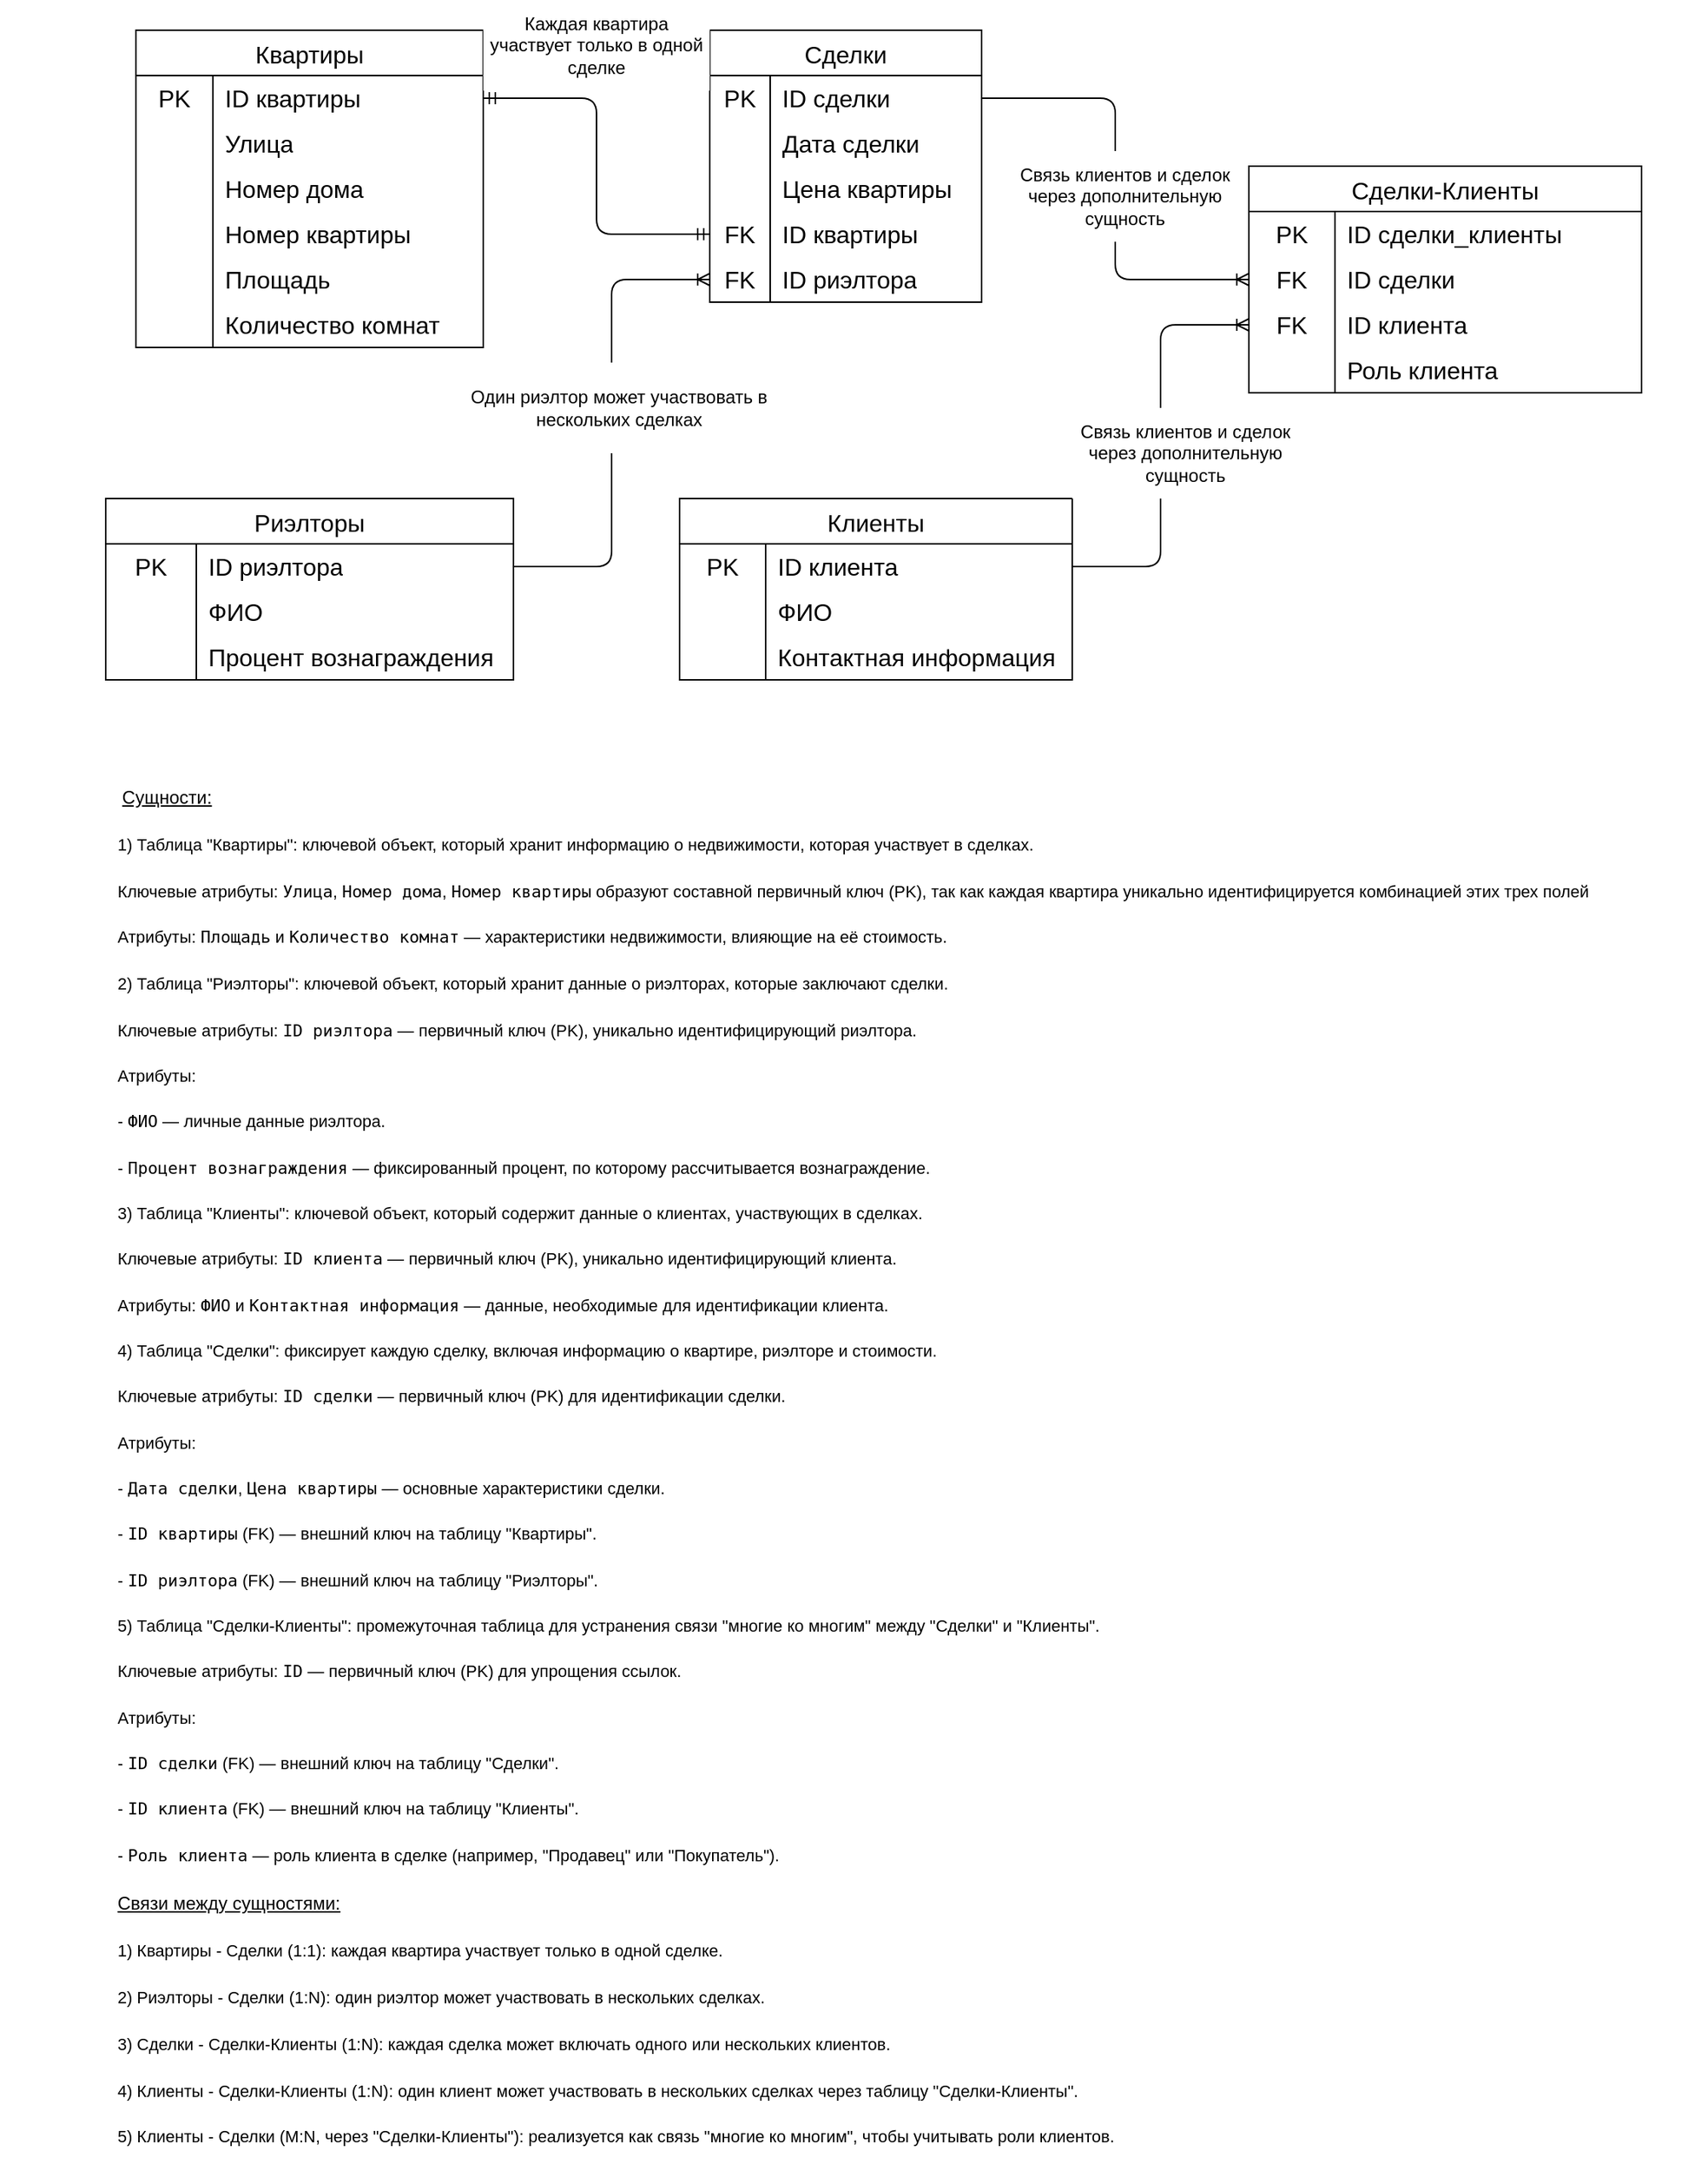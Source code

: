<mxfile version="25.0.1">
  <diagram id="C5RBs43oDa-KdzZeNtuy" name="Page-1">
    <mxGraphModel dx="1120" dy="479" grid="1" gridSize="10" guides="1" tooltips="1" connect="1" arrows="1" fold="1" page="1" pageScale="1" pageWidth="827" pageHeight="1169" math="0" shadow="0">
      <root>
        <mxCell id="WIyWlLk6GJQsqaUBKTNV-0" />
        <mxCell id="WIyWlLk6GJQsqaUBKTNV-1" parent="WIyWlLk6GJQsqaUBKTNV-0" />
        <mxCell id="dPLS2fSIt769qiIRtILJ-6" value="Квартиры" style="shape=table;startSize=30;container=1;collapsible=0;childLayout=tableLayout;fixedRows=1;rowLines=0;fontStyle=0;fontSize=16;shadow=0;swimlaneLine=1;" parent="WIyWlLk6GJQsqaUBKTNV-1" vertex="1">
          <mxGeometry x="90" y="130" width="230" height="210" as="geometry" />
        </mxCell>
        <mxCell id="gTx_rRAlytmX4O4wb1nv-0" style="shape=tableRow;horizontal=0;startSize=0;swimlaneHead=0;swimlaneBody=0;top=0;left=0;bottom=0;right=0;collapsible=0;dropTarget=0;fillColor=none;points=[[0,0.5],[1,0.5]];portConstraint=eastwest;strokeColor=inherit;fontSize=16;" vertex="1" parent="dPLS2fSIt769qiIRtILJ-6">
          <mxGeometry y="30" width="230" height="30" as="geometry" />
        </mxCell>
        <mxCell id="gTx_rRAlytmX4O4wb1nv-1" value="PK" style="shape=partialRectangle;html=1;whiteSpace=wrap;connectable=0;fillColor=none;top=0;left=0;bottom=0;right=0;overflow=hidden;pointerEvents=1;strokeColor=inherit;fontSize=16;perimeterSpacing=1;" vertex="1" parent="gTx_rRAlytmX4O4wb1nv-0">
          <mxGeometry width="51" height="30" as="geometry">
            <mxRectangle width="51" height="30" as="alternateBounds" />
          </mxGeometry>
        </mxCell>
        <mxCell id="gTx_rRAlytmX4O4wb1nv-2" value="ID квартиры" style="shape=partialRectangle;html=1;whiteSpace=wrap;connectable=0;top=0;left=0;bottom=0;right=0;align=left;spacingLeft=6;overflow=hidden;fontSize=16;fillColor=none;" vertex="1" parent="gTx_rRAlytmX4O4wb1nv-0">
          <mxGeometry x="51" width="179" height="30" as="geometry">
            <mxRectangle width="179" height="30" as="alternateBounds" />
          </mxGeometry>
        </mxCell>
        <mxCell id="dPLS2fSIt769qiIRtILJ-7" value="" style="shape=tableRow;horizontal=0;startSize=0;swimlaneHead=0;swimlaneBody=0;top=0;left=0;bottom=0;right=0;collapsible=0;dropTarget=0;fillColor=none;points=[[0,0.5],[1,0.5]];portConstraint=eastwest;strokeColor=inherit;fontSize=16;" parent="dPLS2fSIt769qiIRtILJ-6" vertex="1">
          <mxGeometry y="60" width="230" height="30" as="geometry" />
        </mxCell>
        <mxCell id="dPLS2fSIt769qiIRtILJ-8" value="" style="shape=partialRectangle;html=1;whiteSpace=wrap;connectable=0;fillColor=none;top=0;left=0;bottom=0;right=0;overflow=hidden;pointerEvents=1;strokeColor=inherit;fontSize=16;perimeterSpacing=1;" parent="dPLS2fSIt769qiIRtILJ-7" vertex="1">
          <mxGeometry width="51" height="30" as="geometry">
            <mxRectangle width="51" height="30" as="alternateBounds" />
          </mxGeometry>
        </mxCell>
        <mxCell id="dPLS2fSIt769qiIRtILJ-9" value="Улица" style="shape=partialRectangle;html=1;whiteSpace=wrap;connectable=0;top=0;left=0;bottom=0;right=0;align=left;spacingLeft=6;overflow=hidden;fontSize=16;fillColor=none;" parent="dPLS2fSIt769qiIRtILJ-7" vertex="1">
          <mxGeometry x="51" width="179" height="30" as="geometry">
            <mxRectangle width="179" height="30" as="alternateBounds" />
          </mxGeometry>
        </mxCell>
        <mxCell id="dPLS2fSIt769qiIRtILJ-10" value="" style="shape=tableRow;horizontal=0;startSize=0;swimlaneHead=0;swimlaneBody=0;top=0;left=0;bottom=0;right=0;collapsible=0;dropTarget=0;fillColor=none;points=[[0,0.5],[1,0.5]];portConstraint=eastwest;strokeColor=inherit;fontSize=16;" parent="dPLS2fSIt769qiIRtILJ-6" vertex="1">
          <mxGeometry y="90" width="230" height="30" as="geometry" />
        </mxCell>
        <mxCell id="dPLS2fSIt769qiIRtILJ-11" value="" style="shape=partialRectangle;html=1;whiteSpace=wrap;connectable=0;fillColor=none;top=0;left=0;bottom=0;right=0;overflow=hidden;strokeColor=inherit;fontSize=16;" parent="dPLS2fSIt769qiIRtILJ-10" vertex="1">
          <mxGeometry width="51" height="30" as="geometry">
            <mxRectangle width="51" height="30" as="alternateBounds" />
          </mxGeometry>
        </mxCell>
        <mxCell id="dPLS2fSIt769qiIRtILJ-12" value="Номер дома" style="shape=partialRectangle;html=1;whiteSpace=wrap;connectable=0;fillColor=none;top=0;left=0;bottom=0;right=0;align=left;spacingLeft=6;overflow=hidden;strokeColor=inherit;fontSize=16;" parent="dPLS2fSIt769qiIRtILJ-10" vertex="1">
          <mxGeometry x="51" width="179" height="30" as="geometry">
            <mxRectangle width="179" height="30" as="alternateBounds" />
          </mxGeometry>
        </mxCell>
        <mxCell id="dPLS2fSIt769qiIRtILJ-13" value="" style="shape=tableRow;horizontal=0;startSize=0;swimlaneHead=0;swimlaneBody=0;top=0;left=0;bottom=0;right=0;collapsible=0;dropTarget=0;fillColor=none;points=[[0,0.5],[1,0.5]];portConstraint=eastwest;strokeColor=inherit;fontSize=16;" parent="dPLS2fSIt769qiIRtILJ-6" vertex="1">
          <mxGeometry y="120" width="230" height="30" as="geometry" />
        </mxCell>
        <mxCell id="dPLS2fSIt769qiIRtILJ-14" value="" style="shape=partialRectangle;html=1;whiteSpace=wrap;connectable=0;fillColor=none;top=0;left=0;bottom=0;right=0;overflow=hidden;strokeColor=inherit;fontSize=16;" parent="dPLS2fSIt769qiIRtILJ-13" vertex="1">
          <mxGeometry width="51" height="30" as="geometry">
            <mxRectangle width="51" height="30" as="alternateBounds" />
          </mxGeometry>
        </mxCell>
        <mxCell id="dPLS2fSIt769qiIRtILJ-15" value="Номер квартиры" style="shape=partialRectangle;html=1;whiteSpace=wrap;connectable=0;fillColor=none;top=0;left=0;bottom=0;right=0;align=left;spacingLeft=6;overflow=hidden;strokeColor=inherit;fontSize=16;" parent="dPLS2fSIt769qiIRtILJ-13" vertex="1">
          <mxGeometry x="51" width="179" height="30" as="geometry">
            <mxRectangle width="179" height="30" as="alternateBounds" />
          </mxGeometry>
        </mxCell>
        <mxCell id="dPLS2fSIt769qiIRtILJ-56" style="shape=tableRow;horizontal=0;startSize=0;swimlaneHead=0;swimlaneBody=0;top=0;left=0;bottom=0;right=0;collapsible=0;dropTarget=0;fillColor=none;points=[[0,0.5],[1,0.5]];portConstraint=eastwest;strokeColor=inherit;fontSize=16;" parent="dPLS2fSIt769qiIRtILJ-6" vertex="1">
          <mxGeometry y="150" width="230" height="30" as="geometry" />
        </mxCell>
        <mxCell id="dPLS2fSIt769qiIRtILJ-57" style="shape=partialRectangle;html=1;whiteSpace=wrap;connectable=0;fillColor=none;top=0;left=0;bottom=0;right=0;overflow=hidden;strokeColor=inherit;fontSize=16;" parent="dPLS2fSIt769qiIRtILJ-56" vertex="1">
          <mxGeometry width="51" height="30" as="geometry">
            <mxRectangle width="51" height="30" as="alternateBounds" />
          </mxGeometry>
        </mxCell>
        <mxCell id="dPLS2fSIt769qiIRtILJ-58" value="Площадь" style="shape=partialRectangle;html=1;whiteSpace=wrap;connectable=0;fillColor=none;top=0;left=0;bottom=0;right=0;align=left;spacingLeft=6;overflow=hidden;strokeColor=inherit;fontSize=16;" parent="dPLS2fSIt769qiIRtILJ-56" vertex="1">
          <mxGeometry x="51" width="179" height="30" as="geometry">
            <mxRectangle width="179" height="30" as="alternateBounds" />
          </mxGeometry>
        </mxCell>
        <mxCell id="dPLS2fSIt769qiIRtILJ-59" style="shape=tableRow;horizontal=0;startSize=0;swimlaneHead=0;swimlaneBody=0;top=0;left=0;bottom=0;right=0;collapsible=0;dropTarget=0;fillColor=none;points=[[0,0.5],[1,0.5]];portConstraint=eastwest;strokeColor=inherit;fontSize=16;" parent="dPLS2fSIt769qiIRtILJ-6" vertex="1">
          <mxGeometry y="180" width="230" height="30" as="geometry" />
        </mxCell>
        <mxCell id="dPLS2fSIt769qiIRtILJ-60" style="shape=partialRectangle;html=1;whiteSpace=wrap;connectable=0;fillColor=none;top=0;left=0;bottom=0;right=0;overflow=hidden;strokeColor=inherit;fontSize=16;" parent="dPLS2fSIt769qiIRtILJ-59" vertex="1">
          <mxGeometry width="51" height="30" as="geometry">
            <mxRectangle width="51" height="30" as="alternateBounds" />
          </mxGeometry>
        </mxCell>
        <mxCell id="dPLS2fSIt769qiIRtILJ-61" value="Количество комнат" style="shape=partialRectangle;html=1;whiteSpace=wrap;connectable=0;fillColor=none;top=0;left=0;bottom=0;right=0;align=left;spacingLeft=6;overflow=hidden;strokeColor=inherit;fontSize=16;" parent="dPLS2fSIt769qiIRtILJ-59" vertex="1">
          <mxGeometry x="51" width="179" height="30" as="geometry">
            <mxRectangle width="179" height="30" as="alternateBounds" />
          </mxGeometry>
        </mxCell>
        <mxCell id="dPLS2fSIt769qiIRtILJ-16" value="Сделки" style="shape=table;startSize=30;container=1;collapsible=0;childLayout=tableLayout;fixedRows=1;rowLines=0;fontStyle=0;strokeColor=default;fontSize=16;" parent="WIyWlLk6GJQsqaUBKTNV-1" vertex="1">
          <mxGeometry x="470" y="130" width="180" height="180" as="geometry" />
        </mxCell>
        <mxCell id="dPLS2fSIt769qiIRtILJ-17" value="" style="shape=tableRow;horizontal=0;startSize=0;swimlaneHead=0;swimlaneBody=0;top=0;left=0;bottom=0;right=0;collapsible=0;dropTarget=0;fillColor=none;points=[[0,0.5],[1,0.5]];portConstraint=eastwest;strokeColor=inherit;fontSize=16;" parent="dPLS2fSIt769qiIRtILJ-16" vertex="1">
          <mxGeometry y="30" width="180" height="30" as="geometry" />
        </mxCell>
        <mxCell id="dPLS2fSIt769qiIRtILJ-18" value="PK" style="shape=partialRectangle;html=1;whiteSpace=wrap;connectable=0;fillColor=none;top=0;left=0;bottom=0;right=0;overflow=hidden;pointerEvents=1;strokeColor=inherit;fontSize=16;" parent="dPLS2fSIt769qiIRtILJ-17" vertex="1">
          <mxGeometry width="40" height="30" as="geometry">
            <mxRectangle width="40" height="30" as="alternateBounds" />
          </mxGeometry>
        </mxCell>
        <mxCell id="dPLS2fSIt769qiIRtILJ-19" value="ID сделки" style="shape=partialRectangle;html=1;whiteSpace=wrap;connectable=0;fillColor=none;top=0;left=0;bottom=0;right=0;align=left;spacingLeft=6;overflow=hidden;strokeColor=inherit;fontSize=16;" parent="dPLS2fSIt769qiIRtILJ-17" vertex="1">
          <mxGeometry x="40" width="140" height="30" as="geometry">
            <mxRectangle width="140" height="30" as="alternateBounds" />
          </mxGeometry>
        </mxCell>
        <mxCell id="dPLS2fSIt769qiIRtILJ-20" value="" style="shape=tableRow;horizontal=0;startSize=0;swimlaneHead=0;swimlaneBody=0;top=0;left=0;bottom=0;right=0;collapsible=0;dropTarget=0;fillColor=none;points=[[0,0.5],[1,0.5]];portConstraint=eastwest;strokeColor=inherit;fontSize=16;" parent="dPLS2fSIt769qiIRtILJ-16" vertex="1">
          <mxGeometry y="60" width="180" height="30" as="geometry" />
        </mxCell>
        <mxCell id="dPLS2fSIt769qiIRtILJ-21" value="" style="shape=partialRectangle;html=1;whiteSpace=wrap;connectable=0;fillColor=none;top=0;left=0;bottom=0;right=0;overflow=hidden;strokeColor=inherit;fontSize=16;" parent="dPLS2fSIt769qiIRtILJ-20" vertex="1">
          <mxGeometry width="40" height="30" as="geometry">
            <mxRectangle width="40" height="30" as="alternateBounds" />
          </mxGeometry>
        </mxCell>
        <mxCell id="dPLS2fSIt769qiIRtILJ-22" value="Дата сделки" style="shape=partialRectangle;html=1;whiteSpace=wrap;connectable=0;fillColor=none;top=0;left=0;bottom=0;right=0;align=left;spacingLeft=6;overflow=hidden;strokeColor=inherit;fontSize=16;" parent="dPLS2fSIt769qiIRtILJ-20" vertex="1">
          <mxGeometry x="40" width="140" height="30" as="geometry">
            <mxRectangle width="140" height="30" as="alternateBounds" />
          </mxGeometry>
        </mxCell>
        <mxCell id="dPLS2fSIt769qiIRtILJ-23" value="" style="shape=tableRow;horizontal=0;startSize=0;swimlaneHead=0;swimlaneBody=0;top=0;left=0;bottom=0;right=0;collapsible=0;dropTarget=0;fillColor=none;points=[[0,0.5],[1,0.5]];portConstraint=eastwest;strokeColor=inherit;fontSize=16;" parent="dPLS2fSIt769qiIRtILJ-16" vertex="1">
          <mxGeometry y="90" width="180" height="30" as="geometry" />
        </mxCell>
        <mxCell id="dPLS2fSIt769qiIRtILJ-24" value="" style="shape=partialRectangle;html=1;whiteSpace=wrap;connectable=0;fillColor=none;top=0;left=0;bottom=0;right=0;overflow=hidden;strokeColor=inherit;fontSize=16;" parent="dPLS2fSIt769qiIRtILJ-23" vertex="1">
          <mxGeometry width="40" height="30" as="geometry">
            <mxRectangle width="40" height="30" as="alternateBounds" />
          </mxGeometry>
        </mxCell>
        <mxCell id="dPLS2fSIt769qiIRtILJ-25" value="Цена квартиры" style="shape=partialRectangle;html=1;whiteSpace=wrap;connectable=0;fillColor=none;top=0;left=0;bottom=0;right=0;align=left;spacingLeft=6;overflow=hidden;strokeColor=inherit;fontSize=16;" parent="dPLS2fSIt769qiIRtILJ-23" vertex="1">
          <mxGeometry x="40" width="140" height="30" as="geometry">
            <mxRectangle width="140" height="30" as="alternateBounds" />
          </mxGeometry>
        </mxCell>
        <mxCell id="dPLS2fSIt769qiIRtILJ-62" style="shape=tableRow;horizontal=0;startSize=0;swimlaneHead=0;swimlaneBody=0;top=0;left=0;bottom=0;right=0;collapsible=0;dropTarget=0;fillColor=none;points=[[0,0.5],[1,0.5]];portConstraint=eastwest;strokeColor=inherit;fontSize=16;" parent="dPLS2fSIt769qiIRtILJ-16" vertex="1">
          <mxGeometry y="120" width="180" height="30" as="geometry" />
        </mxCell>
        <mxCell id="dPLS2fSIt769qiIRtILJ-63" value="FK" style="shape=partialRectangle;html=1;whiteSpace=wrap;connectable=0;fillColor=none;top=0;left=0;bottom=0;right=0;overflow=hidden;strokeColor=inherit;fontSize=16;" parent="dPLS2fSIt769qiIRtILJ-62" vertex="1">
          <mxGeometry width="40" height="30" as="geometry">
            <mxRectangle width="40" height="30" as="alternateBounds" />
          </mxGeometry>
        </mxCell>
        <mxCell id="dPLS2fSIt769qiIRtILJ-64" value="ID квартиры" style="shape=partialRectangle;html=1;whiteSpace=wrap;connectable=0;fillColor=none;top=0;left=0;bottom=0;right=0;align=left;spacingLeft=6;overflow=hidden;strokeColor=inherit;fontSize=16;" parent="dPLS2fSIt769qiIRtILJ-62" vertex="1">
          <mxGeometry x="40" width="140" height="30" as="geometry">
            <mxRectangle width="140" height="30" as="alternateBounds" />
          </mxGeometry>
        </mxCell>
        <mxCell id="dPLS2fSIt769qiIRtILJ-65" style="shape=tableRow;horizontal=0;startSize=0;swimlaneHead=0;swimlaneBody=0;top=0;left=0;bottom=0;right=0;collapsible=0;dropTarget=0;fillColor=none;points=[[0,0.5],[1,0.5]];portConstraint=eastwest;strokeColor=inherit;fontSize=16;" parent="dPLS2fSIt769qiIRtILJ-16" vertex="1">
          <mxGeometry y="150" width="180" height="30" as="geometry" />
        </mxCell>
        <mxCell id="dPLS2fSIt769qiIRtILJ-66" value="FK" style="shape=partialRectangle;html=1;whiteSpace=wrap;connectable=0;fillColor=none;top=0;left=0;bottom=0;right=0;overflow=hidden;strokeColor=inherit;fontSize=16;" parent="dPLS2fSIt769qiIRtILJ-65" vertex="1">
          <mxGeometry width="40" height="30" as="geometry">
            <mxRectangle width="40" height="30" as="alternateBounds" />
          </mxGeometry>
        </mxCell>
        <mxCell id="dPLS2fSIt769qiIRtILJ-67" value="ID риэлтора" style="shape=partialRectangle;html=1;whiteSpace=wrap;connectable=0;fillColor=none;top=0;left=0;bottom=0;right=0;align=left;spacingLeft=6;overflow=hidden;strokeColor=inherit;fontSize=16;" parent="dPLS2fSIt769qiIRtILJ-65" vertex="1">
          <mxGeometry x="40" width="140" height="30" as="geometry">
            <mxRectangle width="140" height="30" as="alternateBounds" />
          </mxGeometry>
        </mxCell>
        <mxCell id="dPLS2fSIt769qiIRtILJ-26" value="Риэлторы" style="shape=table;startSize=30;container=1;collapsible=0;childLayout=tableLayout;fixedRows=1;rowLines=0;fontStyle=0;strokeColor=default;fontSize=16;" parent="WIyWlLk6GJQsqaUBKTNV-1" vertex="1">
          <mxGeometry x="70" y="440" width="270" height="120" as="geometry" />
        </mxCell>
        <mxCell id="dPLS2fSIt769qiIRtILJ-27" value="" style="shape=tableRow;horizontal=0;startSize=0;swimlaneHead=0;swimlaneBody=0;top=0;left=0;bottom=0;right=0;collapsible=0;dropTarget=0;fillColor=none;points=[[0,0.5],[1,0.5]];portConstraint=eastwest;strokeColor=inherit;fontSize=16;" parent="dPLS2fSIt769qiIRtILJ-26" vertex="1">
          <mxGeometry y="30" width="270" height="30" as="geometry" />
        </mxCell>
        <mxCell id="dPLS2fSIt769qiIRtILJ-28" value="PK" style="shape=partialRectangle;html=1;whiteSpace=wrap;connectable=0;fillColor=none;top=0;left=0;bottom=0;right=0;overflow=hidden;pointerEvents=1;strokeColor=inherit;fontSize=16;" parent="dPLS2fSIt769qiIRtILJ-27" vertex="1">
          <mxGeometry width="60" height="30" as="geometry">
            <mxRectangle width="60" height="30" as="alternateBounds" />
          </mxGeometry>
        </mxCell>
        <mxCell id="dPLS2fSIt769qiIRtILJ-29" value="ID риэлтора" style="shape=partialRectangle;html=1;whiteSpace=wrap;connectable=0;fillColor=none;top=0;left=0;bottom=0;right=0;align=left;spacingLeft=6;overflow=hidden;strokeColor=inherit;fontSize=16;" parent="dPLS2fSIt769qiIRtILJ-27" vertex="1">
          <mxGeometry x="60" width="210" height="30" as="geometry">
            <mxRectangle width="210" height="30" as="alternateBounds" />
          </mxGeometry>
        </mxCell>
        <mxCell id="dPLS2fSIt769qiIRtILJ-30" value="" style="shape=tableRow;horizontal=0;startSize=0;swimlaneHead=0;swimlaneBody=0;top=0;left=0;bottom=0;right=0;collapsible=0;dropTarget=0;fillColor=none;points=[[0,0.5],[1,0.5]];portConstraint=eastwest;strokeColor=inherit;fontSize=16;" parent="dPLS2fSIt769qiIRtILJ-26" vertex="1">
          <mxGeometry y="60" width="270" height="30" as="geometry" />
        </mxCell>
        <mxCell id="dPLS2fSIt769qiIRtILJ-31" value="" style="shape=partialRectangle;html=1;whiteSpace=wrap;connectable=0;fillColor=none;top=0;left=0;bottom=0;right=0;overflow=hidden;strokeColor=inherit;fontSize=16;" parent="dPLS2fSIt769qiIRtILJ-30" vertex="1">
          <mxGeometry width="60" height="30" as="geometry">
            <mxRectangle width="60" height="30" as="alternateBounds" />
          </mxGeometry>
        </mxCell>
        <mxCell id="dPLS2fSIt769qiIRtILJ-32" value="ФИО" style="shape=partialRectangle;html=1;whiteSpace=wrap;connectable=0;fillColor=none;top=0;left=0;bottom=0;right=0;align=left;spacingLeft=6;overflow=hidden;strokeColor=inherit;fontSize=16;" parent="dPLS2fSIt769qiIRtILJ-30" vertex="1">
          <mxGeometry x="60" width="210" height="30" as="geometry">
            <mxRectangle width="210" height="30" as="alternateBounds" />
          </mxGeometry>
        </mxCell>
        <mxCell id="dPLS2fSIt769qiIRtILJ-33" value="" style="shape=tableRow;horizontal=0;startSize=0;swimlaneHead=0;swimlaneBody=0;top=0;left=0;bottom=0;right=0;collapsible=0;dropTarget=0;fillColor=none;points=[[0,0.5],[1,0.5]];portConstraint=eastwest;strokeColor=inherit;fontSize=16;" parent="dPLS2fSIt769qiIRtILJ-26" vertex="1">
          <mxGeometry y="90" width="270" height="30" as="geometry" />
        </mxCell>
        <mxCell id="dPLS2fSIt769qiIRtILJ-34" value="" style="shape=partialRectangle;html=1;whiteSpace=wrap;connectable=0;fillColor=none;top=0;left=0;bottom=0;right=0;overflow=hidden;strokeColor=inherit;fontSize=16;" parent="dPLS2fSIt769qiIRtILJ-33" vertex="1">
          <mxGeometry width="60" height="30" as="geometry">
            <mxRectangle width="60" height="30" as="alternateBounds" />
          </mxGeometry>
        </mxCell>
        <mxCell id="dPLS2fSIt769qiIRtILJ-35" value="Процент вознаграждения" style="shape=partialRectangle;html=1;whiteSpace=wrap;connectable=0;fillColor=none;top=0;left=0;bottom=0;right=0;align=left;spacingLeft=6;overflow=hidden;strokeColor=inherit;fontSize=16;" parent="dPLS2fSIt769qiIRtILJ-33" vertex="1">
          <mxGeometry x="60" width="210" height="30" as="geometry">
            <mxRectangle width="210" height="30" as="alternateBounds" />
          </mxGeometry>
        </mxCell>
        <mxCell id="dPLS2fSIt769qiIRtILJ-36" value="Клиенты" style="shape=table;startSize=30;container=1;collapsible=0;childLayout=tableLayout;fixedRows=1;rowLines=0;fontStyle=0;strokeColor=default;fontSize=16;" parent="WIyWlLk6GJQsqaUBKTNV-1" vertex="1">
          <mxGeometry x="450" y="440" width="260" height="120" as="geometry" />
        </mxCell>
        <mxCell id="dPLS2fSIt769qiIRtILJ-37" value="" style="shape=tableRow;horizontal=0;startSize=0;swimlaneHead=0;swimlaneBody=0;top=0;left=0;bottom=0;right=0;collapsible=0;dropTarget=0;fillColor=none;points=[[0,0.5],[1,0.5]];portConstraint=eastwest;strokeColor=inherit;fontSize=16;" parent="dPLS2fSIt769qiIRtILJ-36" vertex="1">
          <mxGeometry y="30" width="260" height="30" as="geometry" />
        </mxCell>
        <mxCell id="dPLS2fSIt769qiIRtILJ-38" value="PK" style="shape=partialRectangle;html=1;whiteSpace=wrap;connectable=0;fillColor=none;top=0;left=0;bottom=0;right=0;overflow=hidden;pointerEvents=1;strokeColor=inherit;fontSize=16;" parent="dPLS2fSIt769qiIRtILJ-37" vertex="1">
          <mxGeometry width="57" height="30" as="geometry">
            <mxRectangle width="57" height="30" as="alternateBounds" />
          </mxGeometry>
        </mxCell>
        <mxCell id="dPLS2fSIt769qiIRtILJ-39" value="ID клиента" style="shape=partialRectangle;html=1;whiteSpace=wrap;connectable=0;fillColor=none;top=0;left=0;bottom=0;right=0;align=left;spacingLeft=6;overflow=hidden;strokeColor=inherit;fontSize=16;" parent="dPLS2fSIt769qiIRtILJ-37" vertex="1">
          <mxGeometry x="57" width="203" height="30" as="geometry">
            <mxRectangle width="203" height="30" as="alternateBounds" />
          </mxGeometry>
        </mxCell>
        <mxCell id="dPLS2fSIt769qiIRtILJ-40" value="" style="shape=tableRow;horizontal=0;startSize=0;swimlaneHead=0;swimlaneBody=0;top=0;left=0;bottom=0;right=0;collapsible=0;dropTarget=0;fillColor=none;points=[[0,0.5],[1,0.5]];portConstraint=eastwest;strokeColor=inherit;fontSize=16;" parent="dPLS2fSIt769qiIRtILJ-36" vertex="1">
          <mxGeometry y="60" width="260" height="30" as="geometry" />
        </mxCell>
        <mxCell id="dPLS2fSIt769qiIRtILJ-41" value="" style="shape=partialRectangle;html=1;whiteSpace=wrap;connectable=0;fillColor=none;top=0;left=0;bottom=0;right=0;overflow=hidden;strokeColor=inherit;fontSize=16;" parent="dPLS2fSIt769qiIRtILJ-40" vertex="1">
          <mxGeometry width="57" height="30" as="geometry">
            <mxRectangle width="57" height="30" as="alternateBounds" />
          </mxGeometry>
        </mxCell>
        <mxCell id="dPLS2fSIt769qiIRtILJ-42" value="ФИО" style="shape=partialRectangle;html=1;whiteSpace=wrap;connectable=0;fillColor=none;top=0;left=0;bottom=0;right=0;align=left;spacingLeft=6;overflow=hidden;strokeColor=inherit;fontSize=16;" parent="dPLS2fSIt769qiIRtILJ-40" vertex="1">
          <mxGeometry x="57" width="203" height="30" as="geometry">
            <mxRectangle width="203" height="30" as="alternateBounds" />
          </mxGeometry>
        </mxCell>
        <mxCell id="dPLS2fSIt769qiIRtILJ-43" value="" style="shape=tableRow;horizontal=0;startSize=0;swimlaneHead=0;swimlaneBody=0;top=0;left=0;bottom=0;right=0;collapsible=0;dropTarget=0;fillColor=none;points=[[0,0.5],[1,0.5]];portConstraint=eastwest;strokeColor=inherit;fontSize=16;" parent="dPLS2fSIt769qiIRtILJ-36" vertex="1">
          <mxGeometry y="90" width="260" height="30" as="geometry" />
        </mxCell>
        <mxCell id="dPLS2fSIt769qiIRtILJ-44" value="" style="shape=partialRectangle;html=1;whiteSpace=wrap;connectable=0;fillColor=none;top=0;left=0;bottom=0;right=0;overflow=hidden;strokeColor=inherit;fontSize=16;" parent="dPLS2fSIt769qiIRtILJ-43" vertex="1">
          <mxGeometry width="57" height="30" as="geometry">
            <mxRectangle width="57" height="30" as="alternateBounds" />
          </mxGeometry>
        </mxCell>
        <mxCell id="dPLS2fSIt769qiIRtILJ-45" value="Контактная информация" style="shape=partialRectangle;html=1;whiteSpace=wrap;connectable=0;fillColor=none;top=0;left=0;bottom=0;right=0;align=left;spacingLeft=6;overflow=hidden;strokeColor=inherit;fontSize=16;" parent="dPLS2fSIt769qiIRtILJ-43" vertex="1">
          <mxGeometry x="57" width="203" height="30" as="geometry">
            <mxRectangle width="203" height="30" as="alternateBounds" />
          </mxGeometry>
        </mxCell>
        <mxCell id="dPLS2fSIt769qiIRtILJ-46" value="Сделки-Клиенты" style="shape=table;startSize=30;container=1;collapsible=0;childLayout=tableLayout;fixedRows=1;rowLines=0;fontStyle=0;strokeColor=default;fontSize=16;" parent="WIyWlLk6GJQsqaUBKTNV-1" vertex="1">
          <mxGeometry x="827" y="220" width="260" height="150" as="geometry" />
        </mxCell>
        <mxCell id="2luHgqxiyE7t4wCKcViQ-14" style="shape=tableRow;horizontal=0;startSize=0;swimlaneHead=0;swimlaneBody=0;top=0;left=0;bottom=0;right=0;collapsible=0;dropTarget=0;fillColor=none;points=[[0,0.5],[1,0.5]];portConstraint=eastwest;strokeColor=inherit;fontSize=16;" parent="dPLS2fSIt769qiIRtILJ-46" vertex="1">
          <mxGeometry y="30" width="260" height="30" as="geometry" />
        </mxCell>
        <mxCell id="2luHgqxiyE7t4wCKcViQ-15" value="PK" style="shape=partialRectangle;html=1;whiteSpace=wrap;connectable=0;fillColor=none;top=0;left=0;bottom=0;right=0;overflow=hidden;pointerEvents=1;strokeColor=inherit;fontSize=16;" parent="2luHgqxiyE7t4wCKcViQ-14" vertex="1">
          <mxGeometry width="57" height="30" as="geometry">
            <mxRectangle width="57" height="30" as="alternateBounds" />
          </mxGeometry>
        </mxCell>
        <mxCell id="2luHgqxiyE7t4wCKcViQ-16" value="ID сделки_клиенты" style="shape=partialRectangle;html=1;whiteSpace=wrap;connectable=0;fillColor=none;top=0;left=0;bottom=0;right=0;align=left;spacingLeft=6;overflow=hidden;strokeColor=inherit;fontSize=16;" parent="2luHgqxiyE7t4wCKcViQ-14" vertex="1">
          <mxGeometry x="57" width="203" height="30" as="geometry">
            <mxRectangle width="203" height="30" as="alternateBounds" />
          </mxGeometry>
        </mxCell>
        <mxCell id="dPLS2fSIt769qiIRtILJ-47" value="" style="shape=tableRow;horizontal=0;startSize=0;swimlaneHead=0;swimlaneBody=0;top=0;left=0;bottom=0;right=0;collapsible=0;dropTarget=0;fillColor=none;points=[[0,0.5],[1,0.5]];portConstraint=eastwest;strokeColor=inherit;fontSize=16;" parent="dPLS2fSIt769qiIRtILJ-46" vertex="1">
          <mxGeometry y="60" width="260" height="30" as="geometry" />
        </mxCell>
        <mxCell id="dPLS2fSIt769qiIRtILJ-48" value="FK" style="shape=partialRectangle;html=1;whiteSpace=wrap;connectable=0;fillColor=none;top=0;left=0;bottom=0;right=0;overflow=hidden;pointerEvents=1;strokeColor=inherit;fontSize=16;" parent="dPLS2fSIt769qiIRtILJ-47" vertex="1">
          <mxGeometry width="57" height="30" as="geometry">
            <mxRectangle width="57" height="30" as="alternateBounds" />
          </mxGeometry>
        </mxCell>
        <mxCell id="dPLS2fSIt769qiIRtILJ-49" value="ID сделки" style="shape=partialRectangle;html=1;whiteSpace=wrap;connectable=0;fillColor=none;top=0;left=0;bottom=0;right=0;align=left;spacingLeft=6;overflow=hidden;strokeColor=inherit;fontSize=16;" parent="dPLS2fSIt769qiIRtILJ-47" vertex="1">
          <mxGeometry x="57" width="203" height="30" as="geometry">
            <mxRectangle width="203" height="30" as="alternateBounds" />
          </mxGeometry>
        </mxCell>
        <mxCell id="dPLS2fSIt769qiIRtILJ-50" value="" style="shape=tableRow;horizontal=0;startSize=0;swimlaneHead=0;swimlaneBody=0;top=0;left=0;bottom=0;right=0;collapsible=0;dropTarget=0;fillColor=none;points=[[0,0.5],[1,0.5]];portConstraint=eastwest;strokeColor=inherit;fontSize=16;" parent="dPLS2fSIt769qiIRtILJ-46" vertex="1">
          <mxGeometry y="90" width="260" height="30" as="geometry" />
        </mxCell>
        <mxCell id="dPLS2fSIt769qiIRtILJ-51" value="FK" style="shape=partialRectangle;html=1;whiteSpace=wrap;connectable=0;fillColor=none;top=0;left=0;bottom=0;right=0;overflow=hidden;strokeColor=inherit;fontSize=16;" parent="dPLS2fSIt769qiIRtILJ-50" vertex="1">
          <mxGeometry width="57" height="30" as="geometry">
            <mxRectangle width="57" height="30" as="alternateBounds" />
          </mxGeometry>
        </mxCell>
        <mxCell id="dPLS2fSIt769qiIRtILJ-52" value="ID клиента" style="shape=partialRectangle;html=1;whiteSpace=wrap;connectable=0;fillColor=none;top=0;left=0;bottom=0;right=0;align=left;spacingLeft=6;overflow=hidden;strokeColor=inherit;fontSize=16;" parent="dPLS2fSIt769qiIRtILJ-50" vertex="1">
          <mxGeometry x="57" width="203" height="30" as="geometry">
            <mxRectangle width="203" height="30" as="alternateBounds" />
          </mxGeometry>
        </mxCell>
        <mxCell id="dPLS2fSIt769qiIRtILJ-53" value="" style="shape=tableRow;horizontal=0;startSize=0;swimlaneHead=0;swimlaneBody=0;top=0;left=0;bottom=0;right=0;collapsible=0;dropTarget=0;fillColor=none;points=[[0,0.5],[1,0.5]];portConstraint=eastwest;strokeColor=inherit;fontSize=16;" parent="dPLS2fSIt769qiIRtILJ-46" vertex="1">
          <mxGeometry y="120" width="260" height="30" as="geometry" />
        </mxCell>
        <mxCell id="dPLS2fSIt769qiIRtILJ-54" value="" style="shape=partialRectangle;html=1;whiteSpace=wrap;connectable=0;fillColor=none;top=0;left=0;bottom=0;right=0;overflow=hidden;strokeColor=inherit;fontSize=16;" parent="dPLS2fSIt769qiIRtILJ-53" vertex="1">
          <mxGeometry width="57" height="30" as="geometry">
            <mxRectangle width="57" height="30" as="alternateBounds" />
          </mxGeometry>
        </mxCell>
        <mxCell id="dPLS2fSIt769qiIRtILJ-55" value="Роль клиента" style="shape=partialRectangle;html=1;whiteSpace=wrap;connectable=0;fillColor=none;top=0;left=0;bottom=0;right=0;align=left;spacingLeft=6;overflow=hidden;strokeColor=inherit;fontSize=16;" parent="dPLS2fSIt769qiIRtILJ-53" vertex="1">
          <mxGeometry x="57" width="203" height="30" as="geometry">
            <mxRectangle width="203" height="30" as="alternateBounds" />
          </mxGeometry>
        </mxCell>
        <mxCell id="2luHgqxiyE7t4wCKcViQ-0" style="edgeStyle=orthogonalEdgeStyle;rounded=1;orthogonalLoop=1;jettySize=auto;html=1;exitX=1;exitY=0.5;exitDx=0;exitDy=0;entryX=0;entryY=0.5;entryDx=0;entryDy=0;curved=0;startArrow=ERmandOne;startFill=0;endArrow=ERmandOne;endFill=0;" parent="WIyWlLk6GJQsqaUBKTNV-1" source="gTx_rRAlytmX4O4wb1nv-0" target="dPLS2fSIt769qiIRtILJ-62" edge="1">
          <mxGeometry relative="1" as="geometry" />
        </mxCell>
        <mxCell id="2luHgqxiyE7t4wCKcViQ-11" style="edgeStyle=orthogonalEdgeStyle;rounded=1;orthogonalLoop=1;jettySize=auto;html=1;exitX=1;exitY=0.5;exitDx=0;exitDy=0;entryX=0;entryY=0.5;entryDx=0;entryDy=0;elbow=vertical;curved=0;endArrow=ERoneToMany;endFill=0;" parent="WIyWlLk6GJQsqaUBKTNV-1" source="dPLS2fSIt769qiIRtILJ-27" target="dPLS2fSIt769qiIRtILJ-65" edge="1">
          <mxGeometry relative="1" as="geometry" />
        </mxCell>
        <mxCell id="2luHgqxiyE7t4wCKcViQ-12" style="edgeStyle=orthogonalEdgeStyle;rounded=1;orthogonalLoop=1;jettySize=auto;html=1;exitX=1;exitY=0.5;exitDx=0;exitDy=0;entryX=0;entryY=0.5;entryDx=0;entryDy=0;elbow=vertical;curved=0;endArrow=ERoneToMany;endFill=0;" parent="WIyWlLk6GJQsqaUBKTNV-1" source="dPLS2fSIt769qiIRtILJ-17" target="dPLS2fSIt769qiIRtILJ-47" edge="1">
          <mxGeometry relative="1" as="geometry" />
        </mxCell>
        <mxCell id="2luHgqxiyE7t4wCKcViQ-13" style="edgeStyle=orthogonalEdgeStyle;rounded=1;orthogonalLoop=1;jettySize=auto;html=1;exitX=1;exitY=0.5;exitDx=0;exitDy=0;entryX=0;entryY=0.5;entryDx=0;entryDy=0;elbow=vertical;curved=0;endArrow=ERoneToMany;endFill=0;" parent="WIyWlLk6GJQsqaUBKTNV-1" source="dPLS2fSIt769qiIRtILJ-37" target="dPLS2fSIt769qiIRtILJ-50" edge="1">
          <mxGeometry relative="1" as="geometry" />
        </mxCell>
        <mxCell id="IgTg9yIPQm7_chnhCL9y-0" value="Связь клиентов и сделок через дополнительную сущность" style="text;align=center;html=1;verticalAlign=middle;whiteSpace=wrap;rounded=0;glass=0;shadow=0;fillColor=default;" parent="WIyWlLk6GJQsqaUBKTNV-1" vertex="1">
          <mxGeometry x="670" y="210" width="150" height="60" as="geometry" />
        </mxCell>
        <mxCell id="IgTg9yIPQm7_chnhCL9y-2" value="Связь клиентов и сделок через дополнительную сущность" style="text;align=center;html=1;verticalAlign=middle;whiteSpace=wrap;rounded=0;glass=0;shadow=0;fillColor=default;strokeWidth=1;strokeColor=none;" parent="WIyWlLk6GJQsqaUBKTNV-1" vertex="1">
          <mxGeometry x="710" y="380" width="150" height="60" as="geometry" />
        </mxCell>
        <mxCell id="IgTg9yIPQm7_chnhCL9y-3" value="Один риэлтор может участвовать в нескольких сделках" style="text;align=center;html=1;verticalAlign=middle;whiteSpace=wrap;rounded=0;glass=0;shadow=0;fillColor=default;strokeWidth=1;strokeColor=none;" parent="WIyWlLk6GJQsqaUBKTNV-1" vertex="1">
          <mxGeometry x="310" y="350" width="200" height="60" as="geometry" />
        </mxCell>
        <mxCell id="IgTg9yIPQm7_chnhCL9y-4" value="Каждая квартира участвует только в одной сделке" style="text;align=center;html=1;verticalAlign=middle;whiteSpace=wrap;rounded=0;glass=0;shadow=0;fillColor=default;strokeWidth=1;strokeColor=none;" parent="WIyWlLk6GJQsqaUBKTNV-1" vertex="1">
          <mxGeometry x="320" y="110" width="150" height="60" as="geometry" />
        </mxCell>
        <mxCell id="IgTg9yIPQm7_chnhCL9y-5" value="&lt;h3 style=&quot;text-align: justify;&quot;&gt;&lt;font style=&quot;font-weight: normal;&quot;&gt;&lt;span style=&quot;font-size: 11px;&quot;&gt;&amp;nbsp;&lt;/span&gt;&lt;u style=&quot;&quot;&gt;&lt;font style=&quot;font-size: 12px;&quot;&gt;Сущности:&lt;/font&gt;&lt;/u&gt;&lt;/font&gt;&lt;/h3&gt;&lt;h3 style=&quot;text-align: justify;&quot;&gt;&lt;span style=&quot;font-size: 11px; background-color: initial; font-weight: normal;&quot;&gt;1) Таблица &quot;Квартиры&quot;: ключевой объект, который х&lt;/span&gt;&lt;span style=&quot;font-size: 11px; background-color: initial; font-weight: normal;&quot;&gt;ранит информацию о недвижимости, которая участвует в сделках.&lt;/span&gt;&lt;/h3&gt;&lt;h3 style=&quot;text-align: justify;&quot;&gt;&lt;span style=&quot;font-size: 11px; background-color: initial; font-weight: normal;&quot;&gt;Ключевые атрибуты&lt;/span&gt;&lt;span style=&quot;font-size: 11px; background-color: initial; font-weight: normal;&quot;&gt;:&amp;nbsp;&lt;/span&gt;&lt;code style=&quot;background-color: initial; font-size: 11px; font-weight: normal;&quot;&gt;Улица&lt;/code&gt;&lt;span style=&quot;background-color: initial; font-size: 11px; font-weight: normal;&quot;&gt;, &lt;/span&gt;&lt;code style=&quot;background-color: initial; font-size: 11px; font-weight: normal;&quot;&gt;Номер дома&lt;/code&gt;&lt;span style=&quot;background-color: initial; font-size: 11px; font-weight: normal;&quot;&gt;, &lt;/span&gt;&lt;code style=&quot;background-color: initial; font-size: 11px; font-weight: normal;&quot;&gt;Номер квартиры&lt;/code&gt;&lt;span style=&quot;background-color: initial; font-size: 11px; font-weight: normal;&quot;&gt; образуют составной первичный ключ (&lt;/span&gt;&lt;span style=&quot;background-color: initial; font-size: 11px; font-weight: normal;&quot;&gt;PK&lt;/span&gt;&lt;span style=&quot;background-color: initial; font-size: 11px; font-weight: normal;&quot;&gt;), так как каждая квартира уникально идентифицируется комбинацией этих трех полей&lt;/span&gt;&lt;/h3&gt;&lt;h3 style=&quot;text-align: justify;&quot;&gt;&lt;span style=&quot;font-size: 11px; background-color: initial; font-weight: normal;&quot;&gt;Атрибуты&lt;/span&gt;&lt;span style=&quot;font-size: 11px; background-color: initial; font-weight: normal;&quot;&gt;:&amp;nbsp;&lt;/span&gt;&lt;code style=&quot;background-color: initial; font-size: 11px; font-weight: normal;&quot;&gt;Площадь&lt;/code&gt;&lt;span style=&quot;background-color: initial; font-size: 11px; font-weight: normal;&quot;&gt; и &lt;/span&gt;&lt;code style=&quot;background-color: initial; font-size: 11px; font-weight: normal;&quot;&gt;Количество комнат&lt;/code&gt;&lt;span style=&quot;background-color: initial; font-size: 11px; font-weight: normal;&quot;&gt; — характеристики недвижимости, влияющие на её стоимость.&lt;/span&gt;&lt;/h3&gt;&lt;h4 style=&quot;text-align: justify;&quot;&gt;&lt;font style=&quot;font-size: 11px; font-weight: normal;&quot;&gt;2) Таблица &quot;Риэлторы&quot;: ключевой объект, который х&lt;/font&gt;&lt;span style=&quot;font-size: 11px; background-color: initial; font-weight: normal;&quot;&gt;ранит данные о риэлторах, которые заключают сделки.&lt;/span&gt;&lt;/h4&gt;&lt;h4 style=&quot;text-align: justify;&quot;&gt;&lt;span style=&quot;font-size: 11px; background-color: initial; font-weight: normal;&quot;&gt;Ключевые атрибуты&lt;/span&gt;&lt;span style=&quot;font-size: 11px; background-color: initial; font-weight: normal;&quot;&gt;:&amp;nbsp;&lt;/span&gt;&lt;code style=&quot;background-color: initial; font-size: 11px; font-weight: normal;&quot;&gt;ID риэлтора&lt;/code&gt;&lt;span style=&quot;background-color: initial; font-size: 11px; font-weight: normal;&quot;&gt; — первичный ключ (&lt;/span&gt;&lt;span style=&quot;background-color: initial; font-size: 11px; font-weight: normal;&quot;&gt;PK&lt;/span&gt;&lt;span style=&quot;background-color: initial; font-size: 11px; font-weight: normal;&quot;&gt;), уникально идентифицирующий риэлтора.&lt;/span&gt;&lt;/h4&gt;&lt;h4 style=&quot;text-align: justify;&quot;&gt;&lt;span style=&quot;font-size: 11px; background-color: initial; font-weight: normal;&quot;&gt;Атрибуты&lt;/span&gt;&lt;span style=&quot;font-size: 11px; background-color: initial; font-weight: normal;&quot;&gt;:&lt;/span&gt;&lt;/h4&gt;&lt;h4 style=&quot;text-align: justify;&quot;&gt;&lt;code style=&quot;font-size: 11px; background-color: initial; font-weight: normal;&quot;&gt;&lt;font face=&quot;Helvetica&quot;&gt;-&amp;nbsp;&lt;/font&gt;ФИО&lt;/code&gt;&lt;span style=&quot;font-size: 11px; background-color: initial; font-weight: normal;&quot;&gt; — личные данные риэлтора.&lt;/span&gt;&lt;/h4&gt;&lt;h4 style=&quot;text-align: justify;&quot;&gt;&lt;code style=&quot;font-size: 11px; background-color: initial; font-weight: normal;&quot;&gt;&lt;font face=&quot;Helvetica&quot;&gt;-&amp;nbsp;&lt;/font&gt;Процент вознаграждения&lt;/code&gt;&lt;span style=&quot;font-size: 11px; background-color: initial; font-weight: normal;&quot;&gt; — фиксированный процент, по которому рассчитывается вознаграждение.&lt;/span&gt;&lt;/h4&gt;&lt;h4 style=&quot;text-align: justify;&quot;&gt;&lt;span style=&quot;font-size: 11px; font-weight: normal; background-color: initial;&quot;&gt;3) Таблица &quot;Клиенты&quot;: ключевой объект, который с&lt;/span&gt;&lt;span style=&quot;font-size: 11px; background-color: initial; font-weight: normal;&quot;&gt;одержит данные о клиентах, участвующих в сделках.&lt;/span&gt;&lt;/h4&gt;&lt;h4 style=&quot;text-align: justify;&quot;&gt;&lt;span style=&quot;font-size: 11px; background-color: initial; font-weight: normal;&quot;&gt;Ключевые атрибуты&lt;/span&gt;&lt;span style=&quot;font-size: 11px; background-color: initial; font-weight: normal;&quot;&gt;:&amp;nbsp;&lt;/span&gt;&lt;code style=&quot;font-size: 11px; background-color: initial; font-weight: normal;&quot;&gt;ID клиента&lt;/code&gt;&lt;span style=&quot;font-size: 11px; background-color: initial; font-weight: normal;&quot;&gt; — первичный ключ (PK), уникально идентифицирующий клиента.&lt;/span&gt;&lt;/h4&gt;&lt;h4 style=&quot;text-align: justify;&quot;&gt;&lt;span style=&quot;font-size: 11px; background-color: initial; font-weight: normal;&quot;&gt;Атрибуты&lt;/span&gt;&lt;span style=&quot;font-size: 11px; background-color: initial; font-weight: normal;&quot;&gt;:&amp;nbsp;&lt;/span&gt;&lt;code style=&quot;background-color: initial; font-size: 11px; font-weight: normal;&quot;&gt;ФИО&lt;/code&gt;&lt;span style=&quot;background-color: initial; font-size: 11px; font-weight: normal;&quot;&gt; и &lt;/span&gt;&lt;code style=&quot;background-color: initial; font-size: 11px; font-weight: normal;&quot;&gt;Контактная информация&lt;/code&gt;&lt;span style=&quot;background-color: initial; font-size: 11px; font-weight: normal;&quot;&gt; — данные, необходимые для идентификации клиента.&lt;/span&gt;&lt;/h4&gt;&lt;h4 style=&quot;text-align: justify;&quot;&gt;&lt;span style=&quot;font-size: 11px; font-weight: normal; background-color: initial;&quot;&gt;4) Таблица &quot;Сделки&quot;: ф&lt;/span&gt;&lt;span style=&quot;font-size: 11px; background-color: initial; font-weight: normal;&quot;&gt;иксирует каждую сделку, включая информацию о квартире, риэлторе и стоимости.&lt;/span&gt;&lt;/h4&gt;&lt;h4 style=&quot;text-align: justify;&quot;&gt;&lt;span style=&quot;font-size: 11px; background-color: initial; font-weight: normal;&quot;&gt;Ключевые атрибуты&lt;/span&gt;&lt;span style=&quot;font-size: 11px; background-color: initial; font-weight: normal;&quot;&gt;:&amp;nbsp;&lt;/span&gt;&lt;code style=&quot;font-size: 11px; background-color: initial; font-weight: normal;&quot;&gt;ID сделки&lt;/code&gt;&lt;span style=&quot;font-size: 11px; background-color: initial; font-weight: normal;&quot;&gt; — первичный ключ (PK) для идентификации сделки.&lt;/span&gt;&lt;/h4&gt;&lt;h4 style=&quot;text-align: justify;&quot;&gt;&lt;span style=&quot;font-size: 11px; background-color: initial; font-weight: normal;&quot;&gt;Атрибуты&lt;/span&gt;&lt;span style=&quot;font-size: 11px; background-color: initial; font-weight: normal;&quot;&gt;:&lt;/span&gt;&lt;/h4&gt;&lt;h4 style=&quot;text-align: justify;&quot;&gt;&lt;code style=&quot;font-size: 11px; background-color: initial; font-weight: normal;&quot;&gt;&lt;font face=&quot;Helvetica&quot;&gt;-&amp;nbsp;&lt;/font&gt;Дата сделки&lt;/code&gt;&lt;span style=&quot;font-size: 11px; background-color: initial; font-weight: normal;&quot;&gt;, &lt;/span&gt;&lt;code style=&quot;font-size: 11px; background-color: initial; font-weight: normal;&quot;&gt;Цена квартиры&lt;/code&gt;&lt;span style=&quot;font-size: 11px; background-color: initial; font-weight: normal;&quot;&gt; — основные характеристики сделки.&lt;/span&gt;&lt;/h4&gt;&lt;h4 style=&quot;text-align: justify;&quot;&gt;&lt;code style=&quot;font-size: 11px; background-color: initial; font-weight: normal;&quot;&gt;&lt;font face=&quot;Helvetica&quot;&gt;-&amp;nbsp;&lt;/font&gt;ID квартиры&lt;/code&gt;&lt;span style=&quot;font-size: 11px; background-color: initial; font-weight: normal;&quot;&gt; (FK) — внешний ключ на таблицу &quot;Квартиры&quot;.&lt;/span&gt;&lt;/h4&gt;&lt;h4 style=&quot;text-align: justify;&quot;&gt;&lt;code style=&quot;font-size: 11px; background-color: initial; font-weight: normal;&quot;&gt;&lt;font face=&quot;Helvetica&quot;&gt;-&amp;nbsp;&lt;/font&gt;ID риэлтора&lt;/code&gt;&lt;span style=&quot;font-size: 11px; background-color: initial; font-weight: normal;&quot;&gt; (FK) — внешний ключ на таблицу &quot;Риэлторы&quot;.&lt;/span&gt;&lt;/h4&gt;&lt;h4 style=&quot;text-align: justify;&quot;&gt;&lt;span style=&quot;font-size: 11px; font-weight: normal; background-color: initial;&quot;&gt;5) Таблица &quot;Сделки-Клиенты&quot;: п&lt;/span&gt;&lt;span style=&quot;font-size: 11px; background-color: initial; font-weight: normal;&quot;&gt;ромежуточная таблица для устранения связи &quot;многие ко многим&quot; между &quot;Сделки&quot; и &quot;Клиенты&quot;.&lt;/span&gt;&lt;/h4&gt;&lt;h4 style=&quot;text-align: justify;&quot;&gt;&lt;span style=&quot;font-size: 11px; background-color: initial; font-weight: normal;&quot;&gt;Ключевые атрибуты&lt;/span&gt;&lt;span style=&quot;font-size: 11px; background-color: initial; font-weight: normal;&quot;&gt;:&amp;nbsp;&lt;/span&gt;&lt;code style=&quot;font-size: 11px; background-color: initial; font-weight: normal;&quot;&gt;ID&lt;/code&gt;&lt;span style=&quot;font-size: 11px; background-color: initial; font-weight: normal;&quot;&gt; — первичный ключ (PK) для упрощения ссылок.&lt;/span&gt;&lt;/h4&gt;&lt;h4 style=&quot;text-align: justify;&quot;&gt;&lt;span style=&quot;font-size: 11px; background-color: initial; font-weight: normal;&quot;&gt;Атрибуты&lt;/span&gt;&lt;span style=&quot;font-size: 11px; background-color: initial; font-weight: normal;&quot;&gt;:&lt;/span&gt;&lt;/h4&gt;&lt;h4 style=&quot;text-align: justify;&quot;&gt;&lt;code style=&quot;font-size: 11px; background-color: initial; font-weight: normal;&quot;&gt;&lt;font face=&quot;Helvetica&quot;&gt;-&amp;nbsp;&lt;/font&gt;ID сделки&lt;/code&gt;&lt;span style=&quot;font-size: 11px; background-color: initial; font-weight: normal;&quot;&gt; (FK) — внешний ключ на таблицу &quot;Сделки&quot;.&lt;/span&gt;&lt;/h4&gt;&lt;h4 style=&quot;text-align: justify;&quot;&gt;&lt;code style=&quot;font-size: 11px; background-color: initial; font-weight: normal;&quot;&gt;&lt;font face=&quot;Helvetica&quot;&gt;-&amp;nbsp;&lt;/font&gt;ID клиента&lt;/code&gt;&lt;span style=&quot;font-size: 11px; background-color: initial; font-weight: normal;&quot;&gt; (FK) — внешний ключ на таблицу &quot;Клиенты&quot;.&lt;/span&gt;&lt;/h4&gt;&lt;h4 style=&quot;text-align: justify;&quot;&gt;&lt;code style=&quot;font-size: 11px; background-color: initial; font-weight: normal;&quot;&gt;&lt;font face=&quot;Helvetica&quot;&gt;-&amp;nbsp;&lt;/font&gt;Роль клиента&lt;/code&gt;&lt;span style=&quot;font-size: 11px; background-color: initial; font-weight: normal;&quot;&gt; — роль клиента в сделке (например, &quot;Продавец&quot; или &quot;Покупатель&quot;).&lt;/span&gt;&lt;/h4&gt;&lt;div style=&quot;text-align: justify;&quot;&gt;&lt;h3&gt;&lt;span style=&quot;font-weight: normal;&quot;&gt;&lt;u&gt;&lt;font style=&quot;font-size: 12px;&quot;&gt;Связи между сущностями:&lt;/font&gt;&lt;/u&gt;&lt;/span&gt;&lt;/h3&gt;&lt;h3&gt;&lt;font style=&quot;font-size: 11px;&quot;&gt;&lt;span style=&quot;background-color: initial;&quot;&gt;&lt;span style=&quot;font-weight: normal;&quot;&gt;1) Квартиры - Сделки (1:1&lt;/span&gt;&lt;/span&gt;&lt;span style=&quot;background-color: initial; font-weight: normal;&quot;&gt;): к&lt;/span&gt;&lt;span style=&quot;background-color: initial; font-weight: normal;&quot;&gt;аждая квартира участвует только в одной сделке.&lt;/span&gt;&lt;/font&gt;&lt;/h3&gt;&lt;h3&gt;&lt;font style=&quot;font-size: 11px;&quot;&gt;&lt;span style=&quot;background-color: initial; font-weight: normal;&quot;&gt;2) Риэлторы - Сделки (&lt;/span&gt;&lt;span style=&quot;background-color: initial; font-weight: normal;&quot;&gt;1:N&lt;/span&gt;&lt;span style=&quot;background-color: initial; font-weight: normal;&quot;&gt;): о&lt;/span&gt;&lt;span style=&quot;background-color: initial; font-weight: normal;&quot;&gt;дин риэлтор может участвовать в нескольких сделках.&lt;/span&gt;&lt;/font&gt;&lt;/h3&gt;&lt;h3&gt;&lt;font style=&quot;font-size: 11px;&quot;&gt;&lt;span style=&quot;background-color: initial; font-weight: normal;&quot;&gt;3) Сделки - Сделки-Клиенты (&lt;/span&gt;&lt;span style=&quot;background-color: initial; font-weight: normal;&quot;&gt;1:N&lt;/span&gt;&lt;span style=&quot;background-color: initial; font-weight: normal;&quot;&gt;): к&lt;/span&gt;&lt;span style=&quot;background-color: initial; font-weight: normal;&quot;&gt;аждая сделка может включать одного или нескольких клиентов.&lt;/span&gt;&lt;/font&gt;&lt;/h3&gt;&lt;h3&gt;&lt;font style=&quot;font-size: 11px;&quot;&gt;&lt;span style=&quot;background-color: initial; font-weight: normal;&quot;&gt;4) Клиенты - Сделки-Клиенты (&lt;/span&gt;&lt;span style=&quot;background-color: initial; font-weight: normal;&quot;&gt;1:N&lt;/span&gt;&lt;span style=&quot;background-color: initial; font-weight: normal;&quot;&gt;): о&lt;/span&gt;&lt;span style=&quot;background-color: initial; font-weight: normal;&quot;&gt;дин клиент может участвовать в нескольких сделках через таблицу &quot;Сделки-Клиенты&quot;.&lt;/span&gt;&lt;/font&gt;&lt;/h3&gt;&lt;h3&gt;&lt;font style=&quot;font-size: 11px;&quot;&gt;&lt;span style=&quot;background-color: initial; font-weight: normal;&quot;&gt;5) Клиенты - Сделки (&lt;/span&gt;&lt;span style=&quot;background-color: initial; font-weight: normal;&quot;&gt;M:N&lt;/span&gt;&lt;span style=&quot;background-color: initial; font-weight: normal;&quot;&gt;, через &quot;Сделки-Клиенты&quot;): р&lt;/span&gt;&lt;span style=&quot;background-color: initial; font-weight: normal;&quot;&gt;еализуется как связь &quot;многие ко многим&quot;, чтобы учитывать роли клиентов.&lt;/span&gt;&lt;/font&gt;&lt;/h3&gt;&lt;/div&gt;" style="text;strokeColor=none;align=center;fillColor=none;html=1;verticalAlign=middle;whiteSpace=wrap;rounded=0;" parent="WIyWlLk6GJQsqaUBKTNV-1" vertex="1">
          <mxGeometry y="1040" width="1130" height="80" as="geometry" />
        </mxCell>
      </root>
    </mxGraphModel>
  </diagram>
</mxfile>
